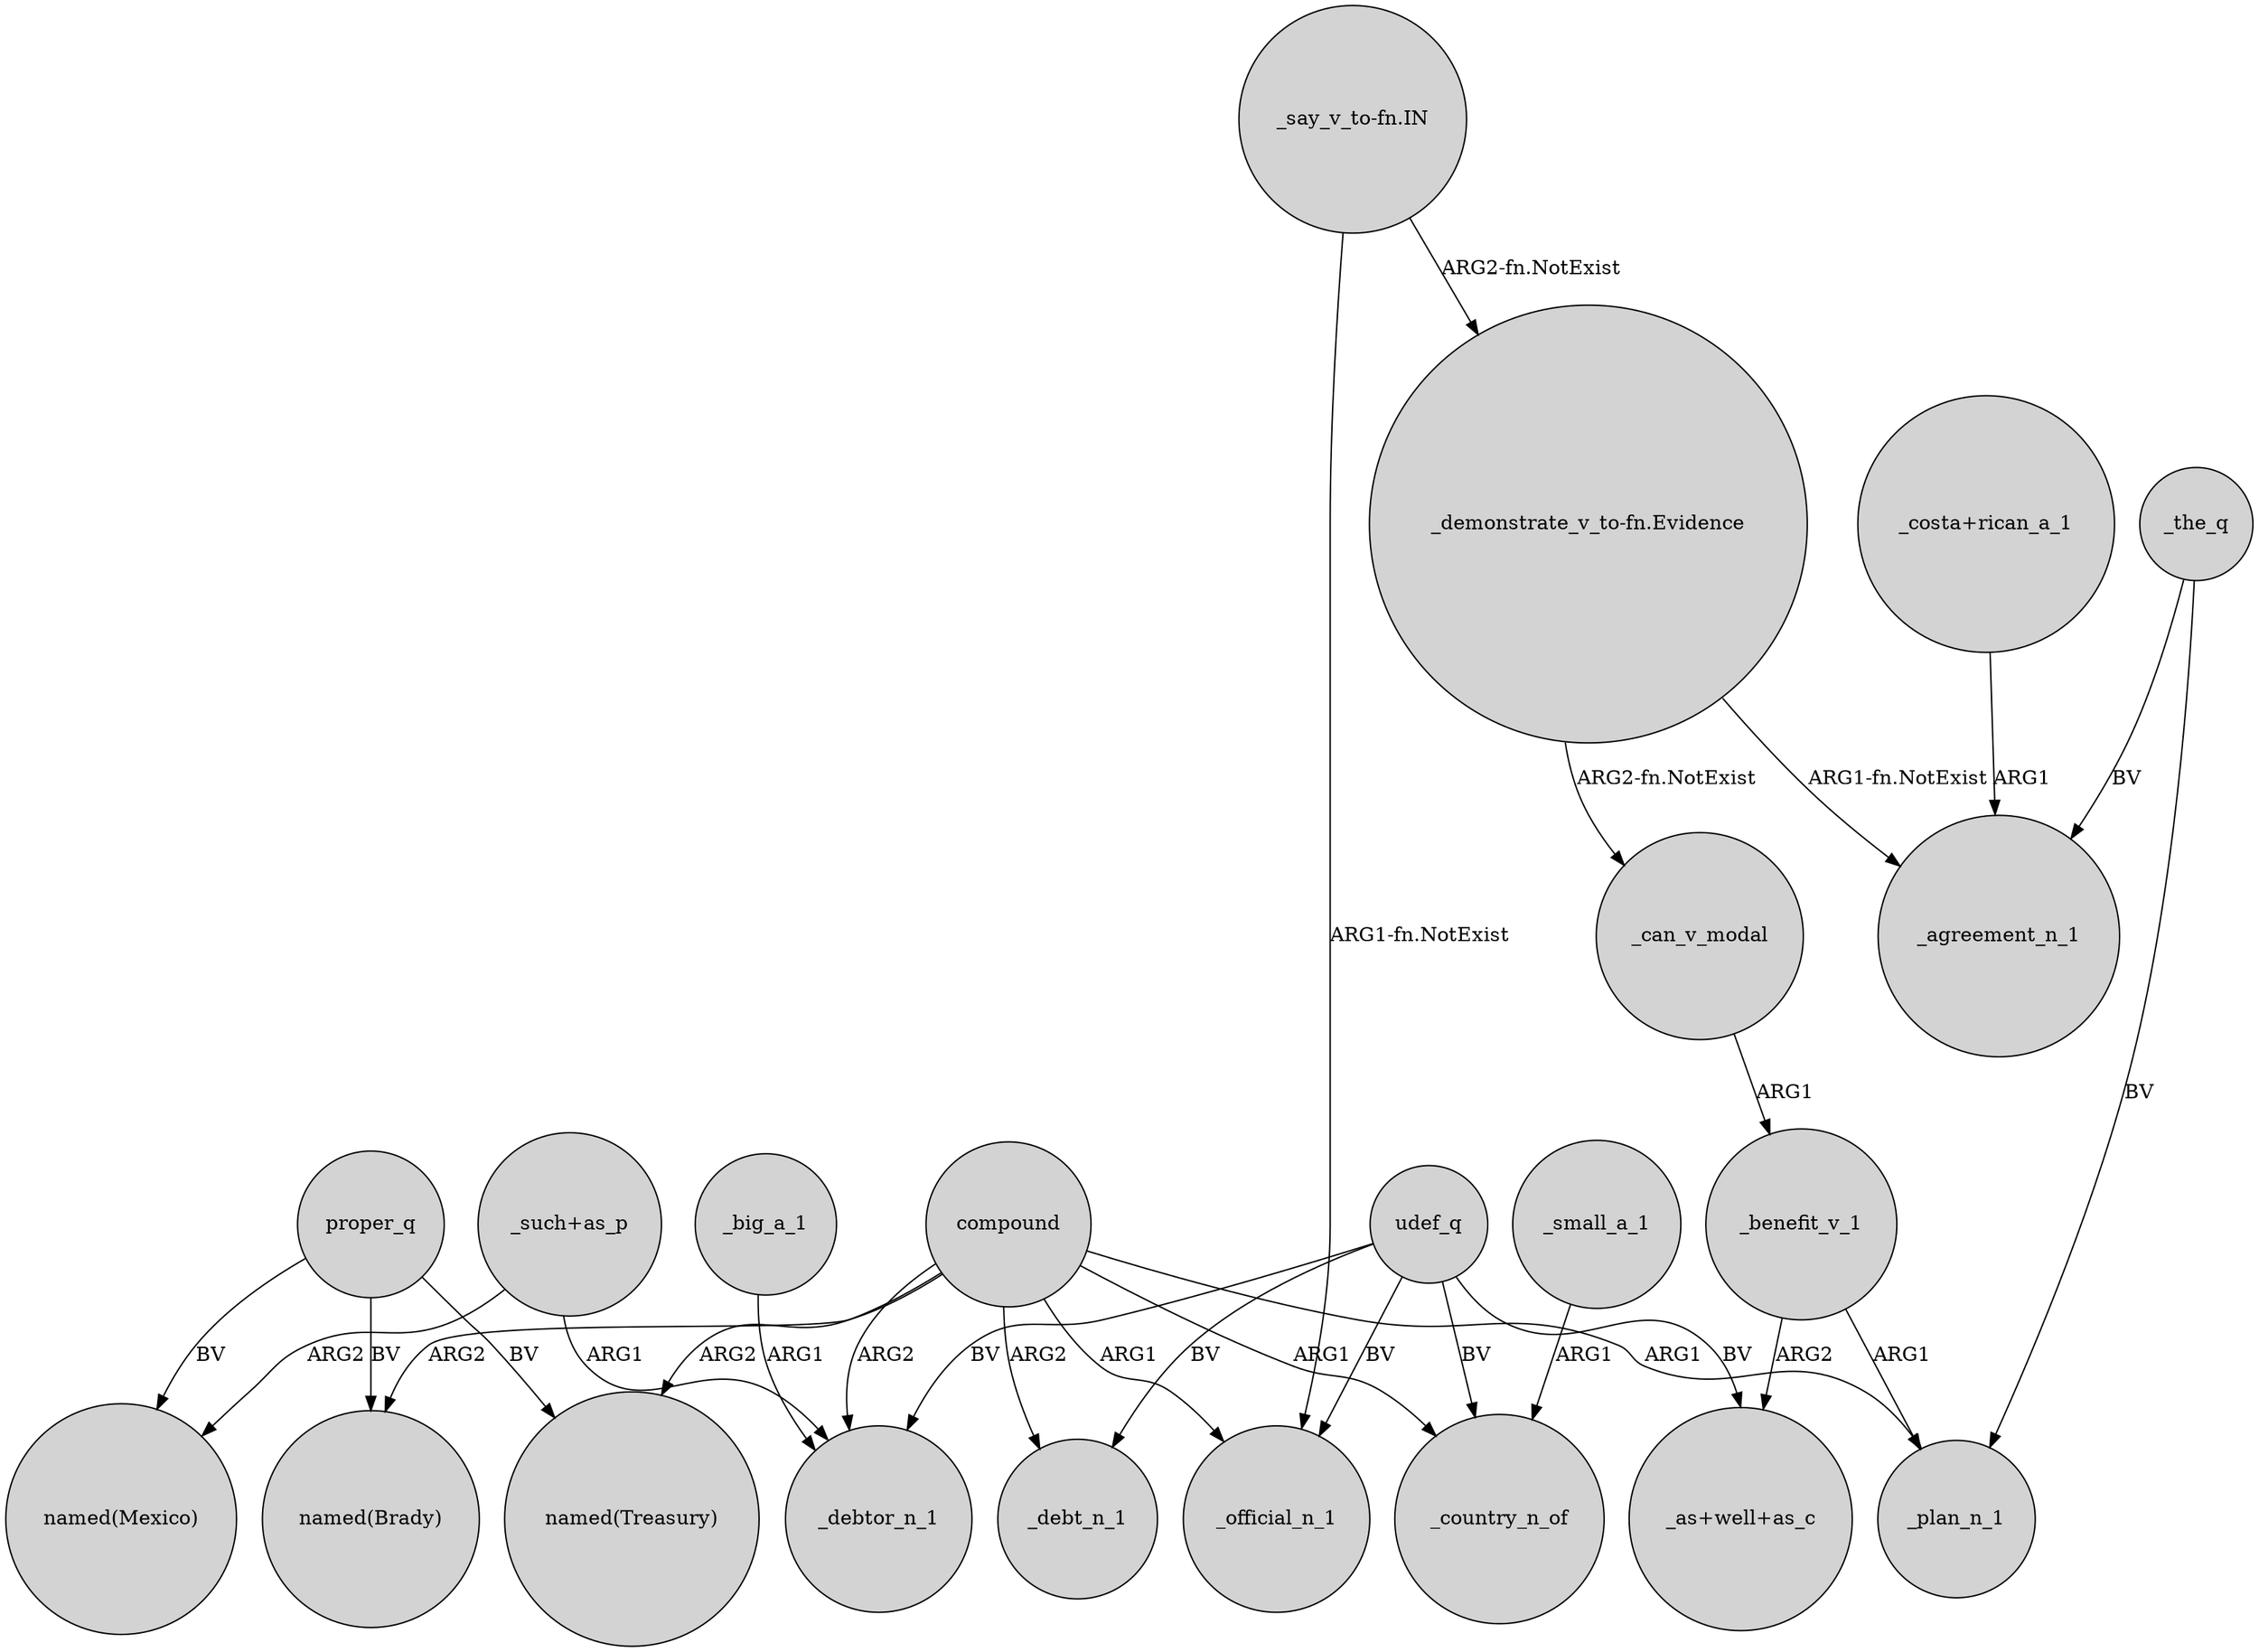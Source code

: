 digraph {
	node [shape=circle style=filled]
	compound -> "named(Treasury)" [label=ARG2]
	udef_q -> "_as+well+as_c" [label=BV]
	udef_q -> _debt_n_1 [label=BV]
	_can_v_modal -> _benefit_v_1 [label=ARG1]
	"_such+as_p" -> _debtor_n_1 [label=ARG1]
	compound -> _debt_n_1 [label=ARG2]
	_the_q -> _plan_n_1 [label=BV]
	udef_q -> _debtor_n_1 [label=BV]
	compound -> _plan_n_1 [label=ARG1]
	"_demonstrate_v_to-fn.Evidence" -> _agreement_n_1 [label="ARG1-fn.NotExist"]
	_benefit_v_1 -> "_as+well+as_c" [label=ARG2]
	compound -> "named(Brady)" [label=ARG2]
	"_costa+rican_a_1" -> _agreement_n_1 [label=ARG1]
	proper_q -> "named(Brady)" [label=BV]
	proper_q -> "named(Mexico)" [label=BV]
	udef_q -> _country_n_of [label=BV]
	_the_q -> _agreement_n_1 [label=BV]
	_small_a_1 -> _country_n_of [label=ARG1]
	udef_q -> _official_n_1 [label=BV]
	_benefit_v_1 -> _plan_n_1 [label=ARG1]
	compound -> _country_n_of [label=ARG1]
	"_say_v_to-fn.IN" -> _official_n_1 [label="ARG1-fn.NotExist"]
	_big_a_1 -> _debtor_n_1 [label=ARG1]
	proper_q -> "named(Treasury)" [label=BV]
	"_demonstrate_v_to-fn.Evidence" -> _can_v_modal [label="ARG2-fn.NotExist"]
	compound -> _official_n_1 [label=ARG1]
	compound -> _debtor_n_1 [label=ARG2]
	"_such+as_p" -> "named(Mexico)" [label=ARG2]
	"_say_v_to-fn.IN" -> "_demonstrate_v_to-fn.Evidence" [label="ARG2-fn.NotExist"]
}
